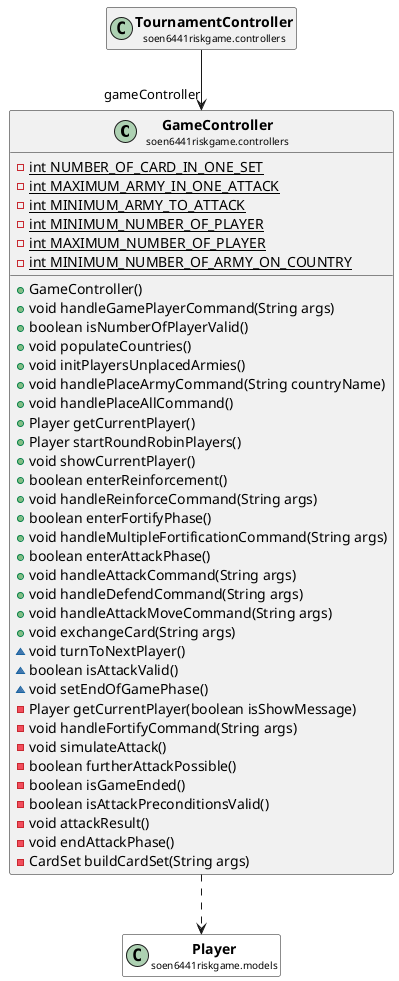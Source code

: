 @startuml

skinparam svgLinkTarget _parent
skinparam linetype ortho
set namespaceSeparator none
class "<b><size:14>GameController</b>\n<size:10>soen6441riskgame.controllers" as soen6441riskgame.controllers.GameController  [[../../soen6441riskgame/controllers/GameController.html{soen6441riskgame.controllers.GameController}]] {
{static} -int NUMBER_OF_CARD_IN_ONE_SET
{static} -int MAXIMUM_ARMY_IN_ONE_ATTACK
{static} -int MINIMUM_ARMY_TO_ATTACK
{static} -int MINIMUM_NUMBER_OF_PLAYER
{static} -int MAXIMUM_NUMBER_OF_PLAYER
{static} -int MINIMUM_NUMBER_OF_ARMY_ON_COUNTRY
+GameController()
+void handleGamePlayerCommand(String args)
+boolean isNumberOfPlayerValid()
+void populateCountries()
+void initPlayersUnplacedArmies()
+void handlePlaceArmyCommand(String countryName)
+void handlePlaceAllCommand()
+Player getCurrentPlayer()
+Player startRoundRobinPlayers()
+void showCurrentPlayer()
+boolean enterReinforcement()
+void handleReinforceCommand(String args)
+boolean enterFortifyPhase()
+void handleMultipleFortificationCommand(String args)
+boolean enterAttackPhase()
+void handleAttackCommand(String args)
+void handleDefendCommand(String args)
+void handleAttackMoveCommand(String args)
+void exchangeCard(String args)
~void turnToNextPlayer()
~boolean isAttackValid()
~void setEndOfGamePhase()
-Player getCurrentPlayer(boolean isShowMessage)
-void handleFortifyCommand(String args)
-void simulateAttack()
-boolean furtherAttackPossible()
-boolean isGameEnded()
-boolean isAttackPreconditionsValid()
-void attackResult()
-void endAttackPhase()
-CardSet buildCardSet(String args)
}


class "<b><size:14>Player</b>\n<size:10>soen6441riskgame.models" as soen6441riskgame.models.Player  [[../../soen6441riskgame/models/Player.html{soen6441riskgame.models.Player}]] #white {
}

hide soen6441riskgame.models.Player fields
hide soen6441riskgame.models.Player methods

soen6441riskgame.controllers.GameController ..> soen6441riskgame.models.Player


class "<b><size:14>TournamentController</b>\n<size:10>soen6441riskgame.controllers" as soen6441riskgame.controllers.TournamentController  [[../../soen6441riskgame/controllers/TournamentController.html{soen6441riskgame.controllers.TournamentController}]] {
}

hide soen6441riskgame.controllers.TournamentController fields
hide soen6441riskgame.controllers.TournamentController methods

soen6441riskgame.controllers.TournamentController -->  "gameController" soen6441riskgame.controllers.GameController


@enduml
